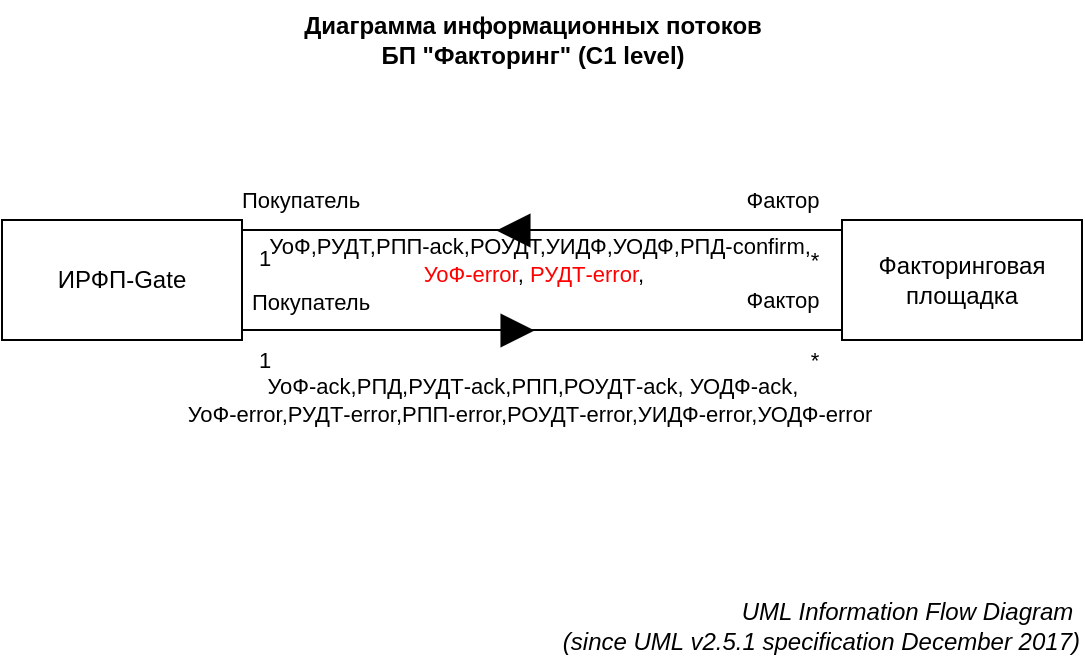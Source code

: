 <mxfile version="21.5.0" type="github">
  <diagram name="Страница 1" id="PyKZbUmJmcwekw8-WKNA">
    <mxGraphModel dx="780" dy="365" grid="1" gridSize="10" guides="1" tooltips="1" connect="1" arrows="1" fold="1" page="1" pageScale="1" pageWidth="1169" pageHeight="827" math="0" shadow="0">
      <root>
        <mxCell id="0" />
        <mxCell id="1" parent="0" />
        <mxCell id="gjINKmkgcC51Jn2FnN8o-1" value="ИРФП-Gate" style="rounded=0;whiteSpace=wrap;html=1;" parent="1" vertex="1">
          <mxGeometry x="70" y="380" width="120" height="60" as="geometry" />
        </mxCell>
        <mxCell id="gjINKmkgcC51Jn2FnN8o-2" value="Факторинговая&lt;br&gt;площадка" style="rounded=0;whiteSpace=wrap;html=1;" parent="1" vertex="1">
          <mxGeometry x="490" y="380" width="120" height="60" as="geometry" />
        </mxCell>
        <object label="" InformationItem="InformationItem" id="gjINKmkgcC51Jn2FnN8o-3">
          <mxCell style="endArrow=none;html=1;rounded=0;strokeColor=default;startArrow=block;startFill=1;endFill=0;labelPosition=center;verticalLabelPosition=bottom;align=center;verticalAlign=top;flowAnimation=0;targetPerimeterSpacing=0;strokeWidth=0;endSize=0;sourcePerimeterSpacing=0;startSize=17;jumpStyle=none;jumpSize=0;" parent="1" edge="1">
            <mxGeometry relative="1" as="geometry">
              <mxPoint x="317" y="385" as="sourcePoint" />
              <mxPoint x="467" y="385" as="targetPoint" />
            </mxGeometry>
          </mxCell>
        </object>
        <mxCell id="gjINKmkgcC51Jn2FnN8o-4" value="&amp;nbsp;УоФ,РУДТ,РПП-ack,РОУДТ,УИДФ,УОДФ,РПД-confirm,&lt;br&gt;&lt;font color=&quot;#ff0000&quot;&gt;УоФ-error&lt;/font&gt;, &lt;font color=&quot;#ff0000&quot;&gt;РУДТ-error&lt;/font&gt;,&amp;nbsp;" style="edgeLabel;html=1;align=center;verticalAlign=middle;resizable=0;points=[];labelPosition=left;verticalLabelPosition=middle;labelBackgroundColor=none;" parent="gjINKmkgcC51Jn2FnN8o-3" vertex="1" connectable="0">
          <mxGeometry relative="1" as="geometry">
            <mxPoint x="-55" y="15" as="offset" />
          </mxGeometry>
        </mxCell>
        <mxCell id="gjINKmkgcC51Jn2FnN8o-5" value="" style="endArrow=none;html=1;rounded=0;entryX=0;entryY=0.25;entryDx=0;entryDy=0;exitX=1;exitY=0.25;exitDx=0;exitDy=0;fontColor=default;" parent="1" edge="1">
          <mxGeometry width="50" height="50" relative="1" as="geometry">
            <mxPoint x="190" y="385" as="sourcePoint" />
            <mxPoint x="490" y="385" as="targetPoint" />
            <Array as="points" />
          </mxGeometry>
        </mxCell>
        <mxCell id="gjINKmkgcC51Jn2FnN8o-6" value="1" style="edgeLabel;html=1;align=center;verticalAlign=bottom;resizable=0;points=[];" parent="gjINKmkgcC51Jn2FnN8o-5" vertex="1" connectable="0">
          <mxGeometry x="-0.929" y="1" relative="1" as="geometry">
            <mxPoint y="23" as="offset" />
          </mxGeometry>
        </mxCell>
        <mxCell id="gjINKmkgcC51Jn2FnN8o-7" value="Покупатель" style="edgeLabel;html=1;align=center;verticalAlign=middle;resizable=0;points=[];labelBorderColor=none;labelBackgroundColor=none;" parent="gjINKmkgcC51Jn2FnN8o-5" vertex="1" connectable="0">
          <mxGeometry x="-0.842" relative="1" as="geometry">
            <mxPoint x="5" y="-15" as="offset" />
          </mxGeometry>
        </mxCell>
        <mxCell id="gjINKmkgcC51Jn2FnN8o-8" value="*" style="edgeLabel;html=1;align=center;verticalAlign=bottom;resizable=0;points=[];" parent="gjINKmkgcC51Jn2FnN8o-5" vertex="1" connectable="0">
          <mxGeometry x="0.904" relative="1" as="geometry">
            <mxPoint y="23" as="offset" />
          </mxGeometry>
        </mxCell>
        <object label="" InformationItem="InformationItem" id="gjINKmkgcC51Jn2FnN8o-9">
          <mxCell style="endArrow=block;html=1;rounded=0;strokeColor=default;startArrow=none;startFill=0;endFill=1;labelPosition=center;verticalLabelPosition=bottom;align=center;verticalAlign=top;flowAnimation=0;targetPerimeterSpacing=0;strokeWidth=0;endSize=17;sourcePerimeterSpacing=0;startSize=0;jumpStyle=none;jumpSize=0;" parent="1" edge="1">
            <mxGeometry x="-0.001" relative="1" as="geometry">
              <mxPoint x="190" y="435" as="sourcePoint" />
              <mxPoint x="336" y="435" as="targetPoint" />
              <mxPoint as="offset" />
            </mxGeometry>
          </mxCell>
        </object>
        <mxCell id="gjINKmkgcC51Jn2FnN8o-10" value="УоФ-ack,РПД,РУДТ-ack,РПП,РОУДТ-ack, УОДФ-ack,&lt;br&gt;УоФ-error,РУДТ-error,РПП-error,РОУДТ-error,УИДФ-error,УОДФ-error&amp;nbsp;" style="edgeLabel;html=1;align=center;verticalAlign=middle;resizable=0;points=[];labelPosition=left;verticalLabelPosition=middle;labelBackgroundColor=none;" parent="gjINKmkgcC51Jn2FnN8o-9" vertex="1" connectable="0">
          <mxGeometry relative="1" as="geometry">
            <mxPoint x="72" y="35" as="offset" />
          </mxGeometry>
        </mxCell>
        <mxCell id="gjINKmkgcC51Jn2FnN8o-11" value="" style="endArrow=none;html=1;rounded=0;entryX=0;entryY=0.25;entryDx=0;entryDy=0;exitX=1;exitY=0.25;exitDx=0;exitDy=0;fontColor=default;verticalAlign=middle;" parent="1" edge="1">
          <mxGeometry width="50" height="50" relative="1" as="geometry">
            <mxPoint x="190" y="435" as="sourcePoint" />
            <mxPoint x="490" y="435" as="targetPoint" />
            <Array as="points" />
          </mxGeometry>
        </mxCell>
        <mxCell id="gjINKmkgcC51Jn2FnN8o-12" value="1" style="edgeLabel;html=1;align=center;verticalAlign=bottom;resizable=0;points=[];" parent="gjINKmkgcC51Jn2FnN8o-11" vertex="1" connectable="0">
          <mxGeometry x="-0.929" y="1" relative="1" as="geometry">
            <mxPoint y="24" as="offset" />
          </mxGeometry>
        </mxCell>
        <mxCell id="gjINKmkgcC51Jn2FnN8o-13" value="*" style="edgeLabel;html=1;align=center;verticalAlign=bottom;resizable=0;points=[];" parent="gjINKmkgcC51Jn2FnN8o-11" vertex="1" connectable="0">
          <mxGeometry x="0.904" relative="1" as="geometry">
            <mxPoint y="23" as="offset" />
          </mxGeometry>
        </mxCell>
        <mxCell id="gjINKmkgcC51Jn2FnN8o-14" value="Покупатель" style="edgeLabel;html=1;align=center;verticalAlign=middle;resizable=0;points=[];labelBackgroundColor=none;" parent="gjINKmkgcC51Jn2FnN8o-11" vertex="1" connectable="0">
          <mxGeometry x="-0.889" y="1" relative="1" as="geometry">
            <mxPoint x="17" y="-13" as="offset" />
          </mxGeometry>
        </mxCell>
        <mxCell id="gjINKmkgcC51Jn2FnN8o-15" value="Диаграмма информационных потоков&lt;br&gt;БП &quot;Факторинг&quot; (С1 level)" style="text;html=1;align=center;verticalAlign=middle;resizable=0;points=[];autosize=1;strokeColor=none;fillColor=none;fontStyle=1" parent="1" vertex="1">
          <mxGeometry x="210" y="270" width="250" height="40" as="geometry" />
        </mxCell>
        <mxCell id="gjINKmkgcC51Jn2FnN8o-16" value="&lt;i&gt;UML Information Flow Diagram&amp;nbsp;&lt;br&gt;(since UML v2.5.1 specification December 2017)&lt;/i&gt;" style="text;html=1;align=right;verticalAlign=middle;resizable=0;points=[];autosize=1;strokeColor=none;fillColor=none;" parent="1" vertex="1">
          <mxGeometry x="330" y="563" width="280" height="40" as="geometry" />
        </mxCell>
        <mxCell id="gjINKmkgcC51Jn2FnN8o-17" value="Фактор" style="edgeLabel;html=1;align=center;verticalAlign=middle;resizable=0;points=[];labelBorderColor=none;labelBackgroundColor=none;" parent="1" vertex="1" connectable="0">
          <mxGeometry x="460" y="370" as="geometry" />
        </mxCell>
        <mxCell id="gjINKmkgcC51Jn2FnN8o-18" value="Фактор" style="edgeLabel;html=1;align=center;verticalAlign=middle;resizable=0;points=[];labelBorderColor=none;labelBackgroundColor=none;" parent="1" vertex="1" connectable="0">
          <mxGeometry x="460" y="420" as="geometry" />
        </mxCell>
      </root>
    </mxGraphModel>
  </diagram>
</mxfile>
